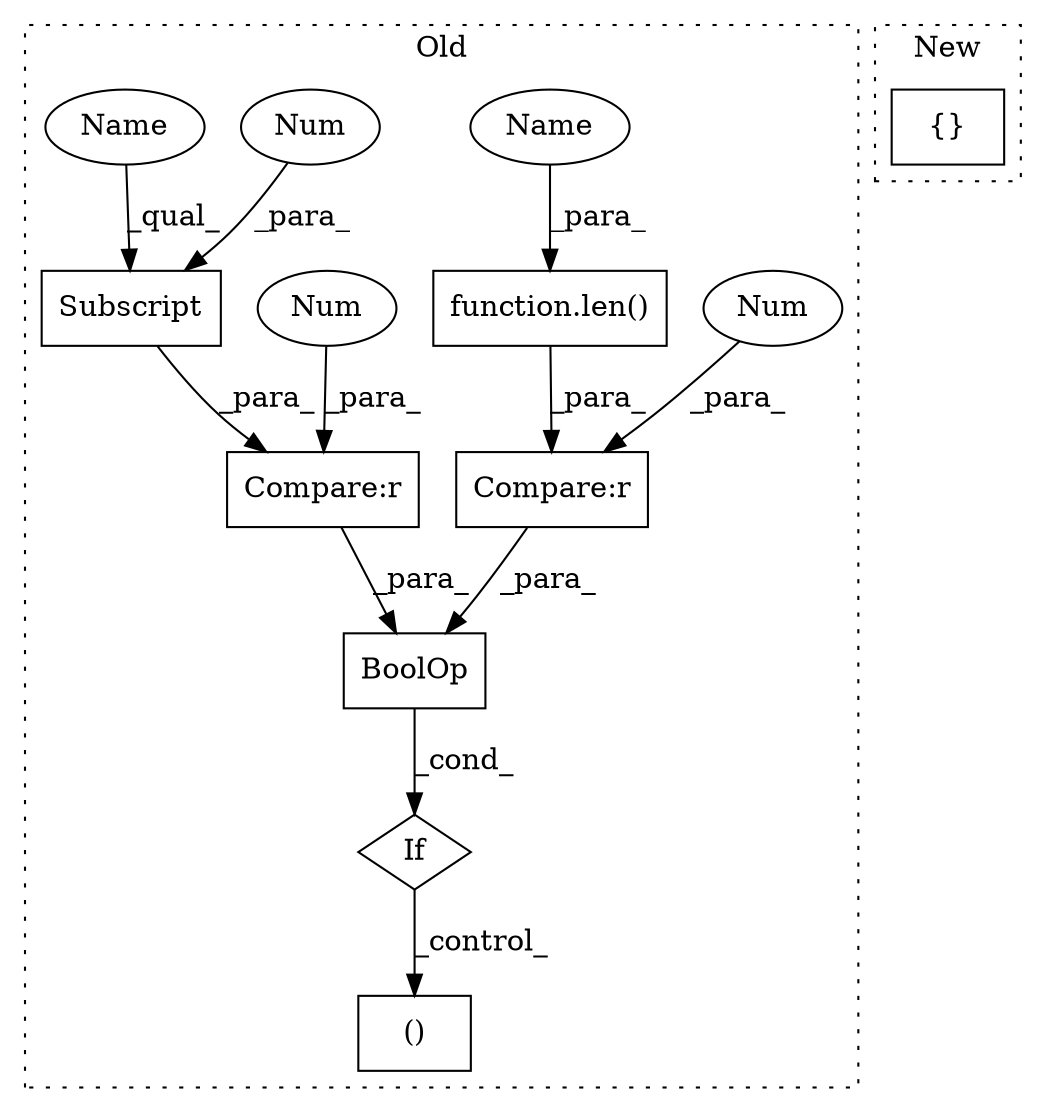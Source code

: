 digraph G {
subgraph cluster0 {
1 [label="BoolOp" a="72" s="12635" l="30" shape="box"];
3 [label="If" a="96" s="12632,12665" l="3,14" shape="diamond"];
4 [label="Compare:r" a="40" s="12653" l="12" shape="box"];
5 [label="Num" a="76" s="12664" l="1" shape="ellipse"];
6 [label="Compare:r" a="40" s="12635" l="13" shape="box"];
7 [label="()" a="54" s="12688" l="2" shape="box"];
8 [label="Subscript" a="63" s="12653,0" l="9,0" shape="box"];
9 [label="function.len()" a="75" s="12635,12645" l="4,1" shape="box"];
10 [label="Num" a="76" s="12660" l="1" shape="ellipse"];
11 [label="Num" a="76" s="12647" l="1" shape="ellipse"];
12 [label="Name" a="87" s="12639" l="6" shape="ellipse"];
13 [label="Name" a="87" s="12653" l="6" shape="ellipse"];
label = "Old";
style="dotted";
}
subgraph cluster1 {
2 [label="{}" a="59" s="4330,4330" l="2,1" shape="box"];
label = "New";
style="dotted";
}
1 -> 3 [label="_cond_"];
3 -> 7 [label="_control_"];
4 -> 1 [label="_para_"];
5 -> 4 [label="_para_"];
6 -> 1 [label="_para_"];
8 -> 4 [label="_para_"];
9 -> 6 [label="_para_"];
10 -> 8 [label="_para_"];
11 -> 6 [label="_para_"];
12 -> 9 [label="_para_"];
13 -> 8 [label="_qual_"];
}